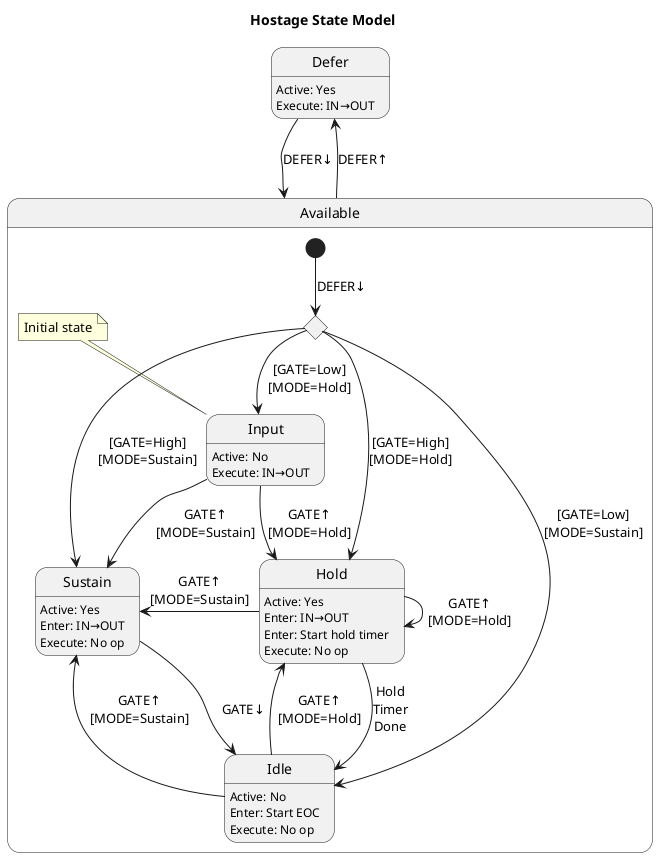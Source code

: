 @startuml

title Hostage State Model

Defer -d-> Available : DEFER↓
Available -u-> Defer : DEFER↑

state Available {
    state Input
    state deferFall <<choice>>

    [*] --> deferFall : DEFER↓
    deferFall --> Hold : [GATE=High]\n[MODE=Hold]
    deferFall --> Idle : [GATE=Low]\n[MODE=Sustain]
    deferFall --> Input : [GATE=Low]\n[MODE=Hold]
    deferFall --> Sustain : [GATE=High]\n[MODE=Sustain]

    Hold --> Hold : GATE↑\n[MODE=Hold]
    Hold --> Idle : Hold\nTimer\nDone
    Hold -l-> Sustain : GATE↑\n[MODE=Sustain]

    Idle --> Hold : GATE↑\n[MODE=Hold]
    Idle --> Sustain : GATE↑\n[MODE=Sustain]

    note top of Input: Initial state
    Input --> Hold : GATE↑\n[MODE=Hold]
    Input --> Sustain : GATE↑\n[MODE=Sustain]

    Sustain --> Idle : GATE↓
}

Defer : Active: Yes
Defer: Execute: IN→OUT

Hold : Active: Yes
Hold: Enter: IN→OUT
Hold : Enter: Start hold timer
Hold: Execute: No op

Idle: Active: No
Idle: Enter: Start EOC
Idle: Execute: No op

Input: Active: No
Input: Execute: IN→OUT

Sustain : Active: Yes
Sustain: Enter: IN→OUT
Sustain: Execute: No op

@enduml

